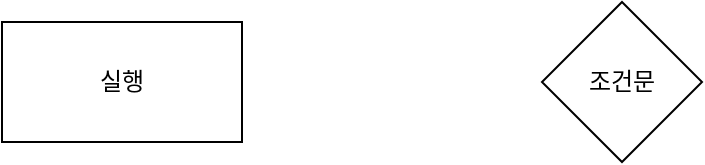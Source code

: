 <mxfile version="20.8.20" type="device"><diagram name="페이지-1" id="jXhOYI00L0-j5bJjZR6L"><mxGraphModel dx="538" dy="279" grid="1" gridSize="10" guides="1" tooltips="1" connect="1" arrows="1" fold="1" page="1" pageScale="1" pageWidth="827" pageHeight="1169" math="0" shadow="0"><root><mxCell id="0"/><mxCell id="1" parent="0"/><mxCell id="PJUq6hp2MxS7SlG9VtGX-1" value="실행" style="rounded=0;whiteSpace=wrap;html=1;" vertex="1" parent="1"><mxGeometry x="100" y="130" width="120" height="60" as="geometry"/></mxCell><mxCell id="PJUq6hp2MxS7SlG9VtGX-2" value="조건문" style="rhombus;whiteSpace=wrap;html=1;" vertex="1" parent="1"><mxGeometry x="370" y="120" width="80" height="80" as="geometry"/></mxCell></root></mxGraphModel></diagram></mxfile>